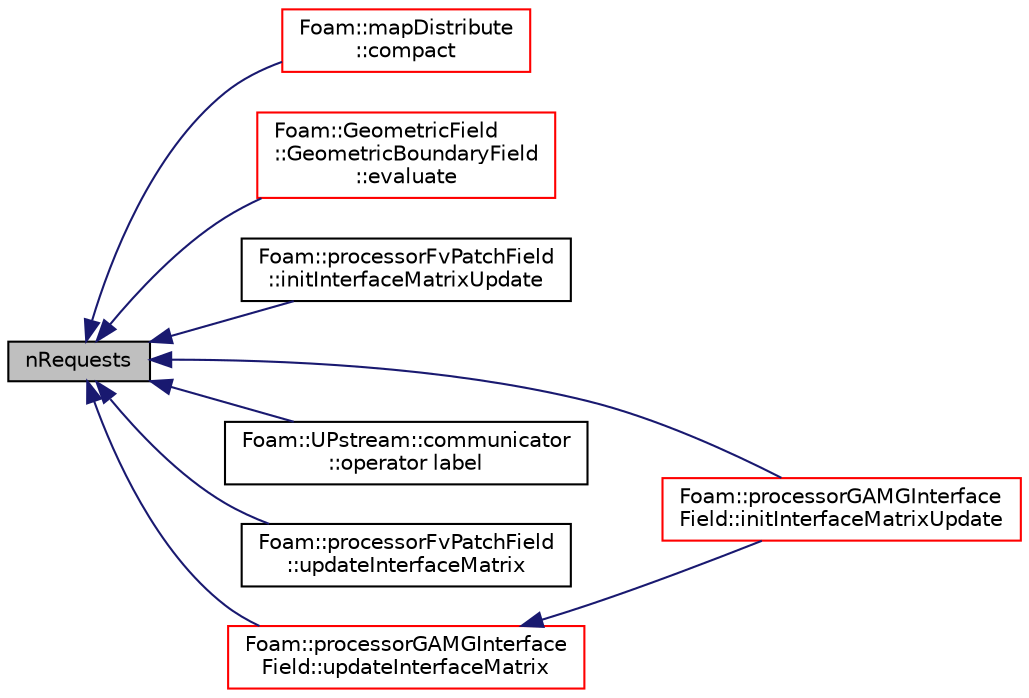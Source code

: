 digraph "nRequests"
{
  bgcolor="transparent";
  edge [fontname="Helvetica",fontsize="10",labelfontname="Helvetica",labelfontsize="10"];
  node [fontname="Helvetica",fontsize="10",shape=record];
  rankdir="LR";
  Node1 [label="nRequests",height=0.2,width=0.4,color="black", fillcolor="grey75", style="filled", fontcolor="black"];
  Node1 -> Node2 [dir="back",color="midnightblue",fontsize="10",style="solid",fontname="Helvetica"];
  Node2 [label="Foam::mapDistribute\l::compact",height=0.2,width=0.4,color="red",URL="$a01427.html#ae425c08cfe8d1064cfa183af3b1fdfe4",tooltip="Compact maps. Gets per field a bool whether it is used (locally) "];
  Node1 -> Node3 [dir="back",color="midnightblue",fontsize="10",style="solid",fontname="Helvetica"];
  Node3 [label="Foam::GeometricField\l::GeometricBoundaryField\l::evaluate",height=0.2,width=0.4,color="red",URL="$a00933.html#a640eb3c435abcfe65e13558fc738b915",tooltip="Evaluate boundary conditions. "];
  Node1 -> Node4 [dir="back",color="midnightblue",fontsize="10",style="solid",fontname="Helvetica"];
  Node4 [label="Foam::processorFvPatchField\l::initInterfaceMatrixUpdate",height=0.2,width=0.4,color="black",URL="$a02019.html#a421f0c89534a9702f2667a36006413f3",tooltip="Initialise neighbour matrix update. "];
  Node1 -> Node5 [dir="back",color="midnightblue",fontsize="10",style="solid",fontname="Helvetica"];
  Node5 [label="Foam::processorGAMGInterface\lField::initInterfaceMatrixUpdate",height=0.2,width=0.4,color="red",URL="$a02022.html#a4afc5b4a99526f37d221c1caad0df0b4",tooltip="Initialise neighbour matrix update. "];
  Node1 -> Node6 [dir="back",color="midnightblue",fontsize="10",style="solid",fontname="Helvetica"];
  Node6 [label="Foam::UPstream::communicator\l::operator label",height=0.2,width=0.4,color="black",URL="$a00324.html#af7f9e73d7d386166de36f5c324d0cfe5"];
  Node1 -> Node7 [dir="back",color="midnightblue",fontsize="10",style="solid",fontname="Helvetica"];
  Node7 [label="Foam::processorFvPatchField\l::updateInterfaceMatrix",height=0.2,width=0.4,color="black",URL="$a02019.html#a4e8777a976d5bbe032e2d77004c9c9d8",tooltip="Update result field based on interface functionality. "];
  Node1 -> Node8 [dir="back",color="midnightblue",fontsize="10",style="solid",fontname="Helvetica"];
  Node8 [label="Foam::processorGAMGInterface\lField::updateInterfaceMatrix",height=0.2,width=0.4,color="red",URL="$a02022.html#a3b5b6785a1111fdddd5e701dbf498a34",tooltip="Update result field based on interface functionality. "];
  Node8 -> Node5 [dir="back",color="midnightblue",fontsize="10",style="solid",fontname="Helvetica"];
}
